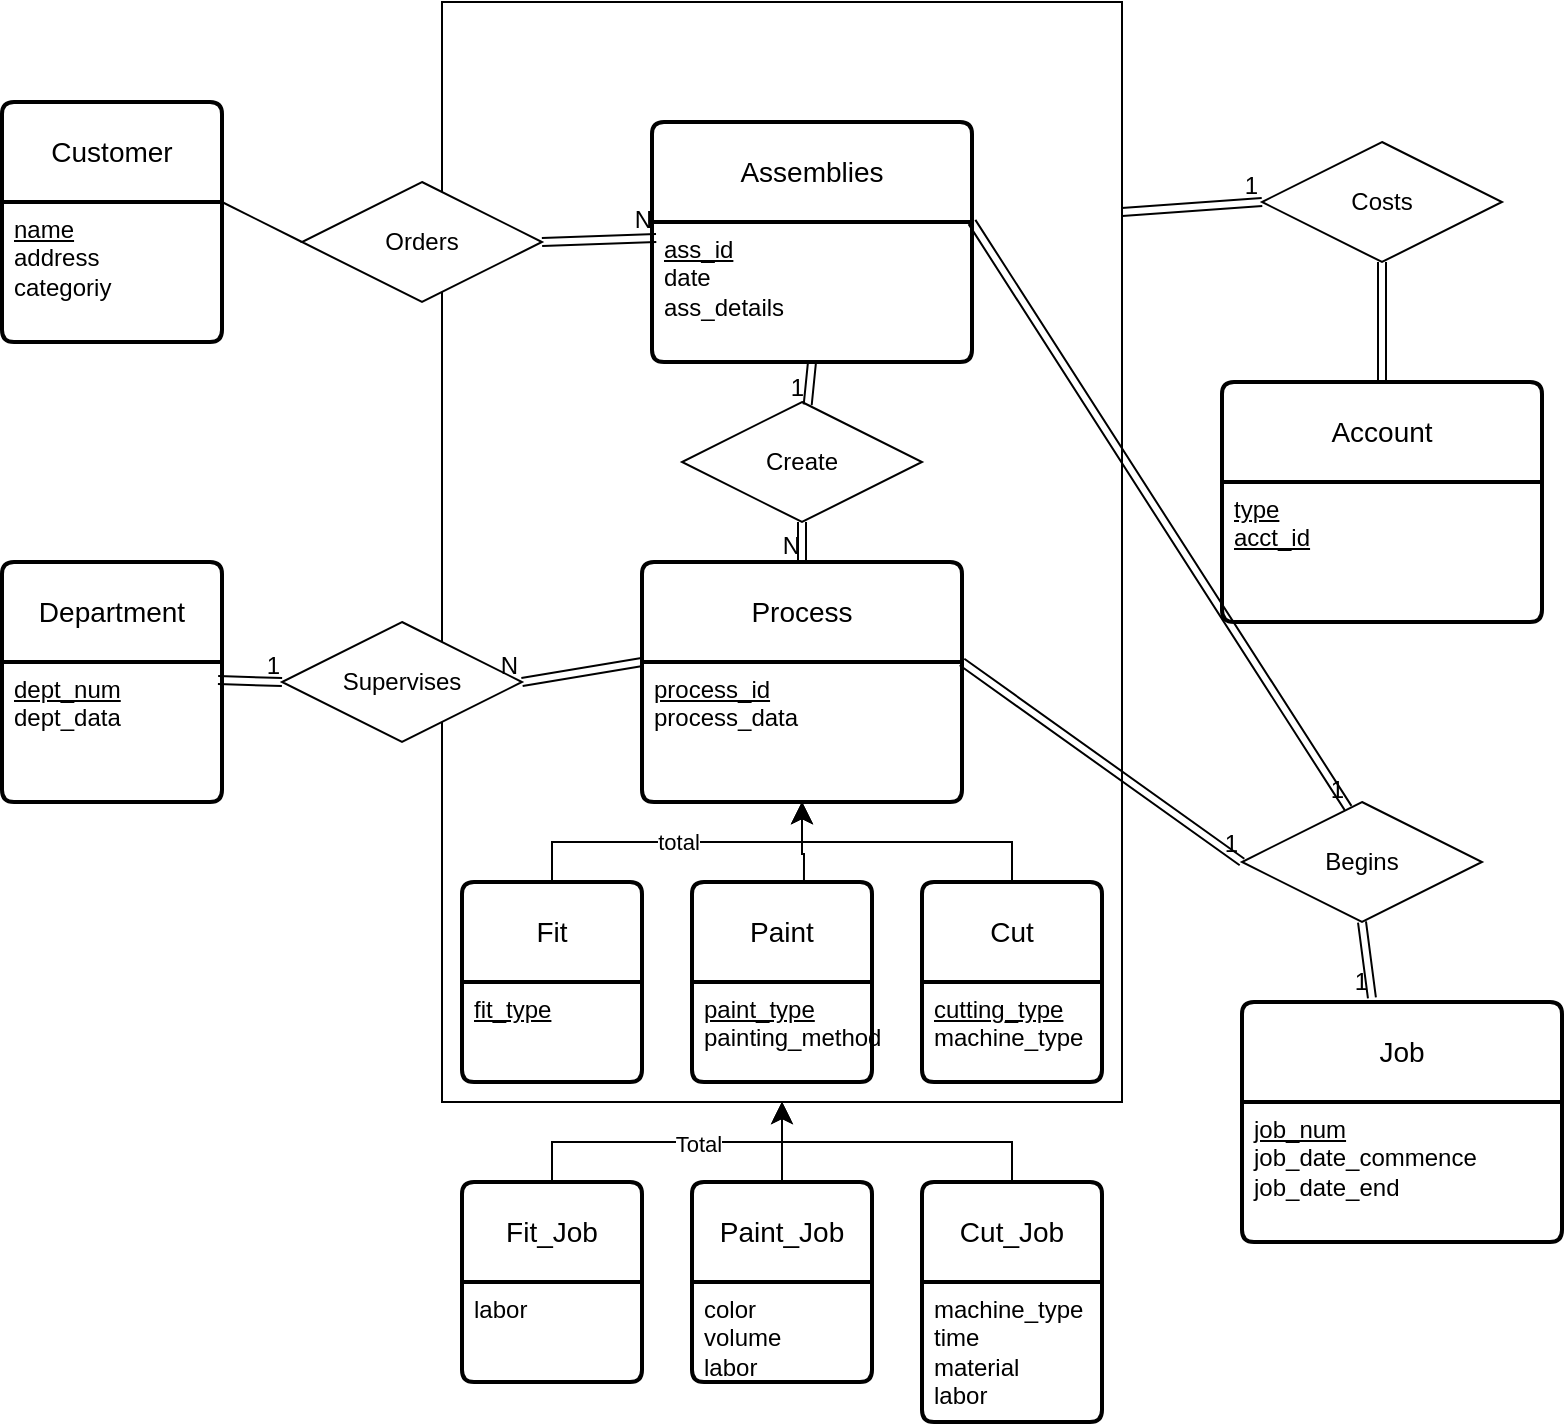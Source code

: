 <mxfile version="21.8.2" type="github">
  <diagram id="R2lEEEUBdFMjLlhIrx00" name="Page-1">
    <mxGraphModel dx="954" dy="602" grid="1" gridSize="10" guides="1" tooltips="1" connect="1" arrows="1" fold="1" page="1" pageScale="1" pageWidth="850" pageHeight="1100" math="0" shadow="0" extFonts="Permanent Marker^https://fonts.googleapis.com/css?family=Permanent+Marker">
      <root>
        <mxCell id="0" />
        <mxCell id="1" parent="0" />
        <mxCell id="Q9FifGHWBsW8M5NocKsP-16" value="" style="rounded=0;whiteSpace=wrap;html=1;" parent="1" vertex="1">
          <mxGeometry x="240" y="190" width="340" height="550" as="geometry" />
        </mxCell>
        <mxCell id="Q9FifGHWBsW8M5NocKsP-2" value="Assemblies" style="swimlane;childLayout=stackLayout;horizontal=1;startSize=50;horizontalStack=0;rounded=1;fontSize=14;fontStyle=0;strokeWidth=2;resizeParent=0;resizeLast=1;shadow=0;dashed=0;align=center;arcSize=4;whiteSpace=wrap;html=1;" parent="1" vertex="1">
          <mxGeometry x="345" y="250" width="160" height="120" as="geometry" />
        </mxCell>
        <mxCell id="Q9FifGHWBsW8M5NocKsP-3" value="&lt;div&gt;&lt;u&gt;ass_id&lt;/u&gt;&lt;/div&gt;&lt;div&gt;date&lt;u&gt;&lt;br&gt;&lt;/u&gt;&lt;/div&gt;&lt;div&gt;ass_details&lt;br&gt;&lt;/div&gt;" style="align=left;strokeColor=none;fillColor=none;spacingLeft=4;fontSize=12;verticalAlign=top;resizable=0;rotatable=0;part=1;html=1;" parent="Q9FifGHWBsW8M5NocKsP-2" vertex="1">
          <mxGeometry y="50" width="160" height="70" as="geometry" />
        </mxCell>
        <mxCell id="Q9FifGHWBsW8M5NocKsP-5" value="Create" style="shape=rhombus;perimeter=rhombusPerimeter;whiteSpace=wrap;html=1;align=center;" parent="1" vertex="1">
          <mxGeometry x="360" y="390" width="120" height="60" as="geometry" />
        </mxCell>
        <mxCell id="Q9FifGHWBsW8M5NocKsP-6" value="Process" style="swimlane;childLayout=stackLayout;horizontal=1;startSize=50;horizontalStack=0;rounded=1;fontSize=14;fontStyle=0;strokeWidth=2;resizeParent=0;resizeLast=1;shadow=0;dashed=0;align=center;arcSize=4;whiteSpace=wrap;html=1;" parent="1" vertex="1">
          <mxGeometry x="340" y="470" width="160" height="120" as="geometry" />
        </mxCell>
        <mxCell id="Q9FifGHWBsW8M5NocKsP-7" value="&lt;div&gt;&lt;u&gt;process_id&lt;/u&gt;&lt;/div&gt;&lt;div&gt;process_data&lt;br&gt;&lt;/div&gt;" style="align=left;strokeColor=none;fillColor=none;spacingLeft=4;fontSize=12;verticalAlign=top;resizable=0;rotatable=0;part=1;html=1;" parent="Q9FifGHWBsW8M5NocKsP-6" vertex="1">
          <mxGeometry y="50" width="160" height="70" as="geometry" />
        </mxCell>
        <mxCell id="Q9FifGHWBsW8M5NocKsP-11" value="" style="shape=link;html=1;rounded=0;exitX=0.5;exitY=1;exitDx=0;exitDy=0;entryX=0.5;entryY=0;entryDx=0;entryDy=0;" parent="1" source="Q9FifGHWBsW8M5NocKsP-5" target="Q9FifGHWBsW8M5NocKsP-6" edge="1">
          <mxGeometry relative="1" as="geometry">
            <mxPoint x="340" y="400" as="sourcePoint" />
            <mxPoint x="500" y="400" as="targetPoint" />
          </mxGeometry>
        </mxCell>
        <mxCell id="Q9FifGHWBsW8M5NocKsP-12" value="N" style="resizable=0;html=1;whiteSpace=wrap;align=right;verticalAlign=bottom;" parent="Q9FifGHWBsW8M5NocKsP-11" connectable="0" vertex="1">
          <mxGeometry x="1" relative="1" as="geometry" />
        </mxCell>
        <mxCell id="Q9FifGHWBsW8M5NocKsP-13" value="" style="shape=link;html=1;rounded=0;exitX=0.5;exitY=1;exitDx=0;exitDy=0;" parent="1" source="Q9FifGHWBsW8M5NocKsP-2" target="Q9FifGHWBsW8M5NocKsP-5" edge="1">
          <mxGeometry relative="1" as="geometry">
            <mxPoint x="340" y="400" as="sourcePoint" />
            <mxPoint x="500" y="400" as="targetPoint" />
          </mxGeometry>
        </mxCell>
        <mxCell id="Q9FifGHWBsW8M5NocKsP-14" value="1" style="resizable=0;html=1;whiteSpace=wrap;align=right;verticalAlign=bottom;" parent="Q9FifGHWBsW8M5NocKsP-13" connectable="0" vertex="1">
          <mxGeometry x="1" relative="1" as="geometry" />
        </mxCell>
        <mxCell id="Q9FifGHWBsW8M5NocKsP-18" value="Fit" style="swimlane;childLayout=stackLayout;horizontal=1;startSize=50;horizontalStack=0;rounded=1;fontSize=14;fontStyle=0;strokeWidth=2;resizeParent=0;resizeLast=1;shadow=0;dashed=0;align=center;arcSize=4;whiteSpace=wrap;html=1;" parent="1" vertex="1">
          <mxGeometry x="250" y="630" width="90" height="100" as="geometry" />
        </mxCell>
        <mxCell id="Q9FifGHWBsW8M5NocKsP-19" value="&lt;u&gt;fit_type&lt;/u&gt;" style="align=left;strokeColor=none;fillColor=none;spacingLeft=4;fontSize=12;verticalAlign=top;resizable=0;rotatable=0;part=1;html=1;" parent="Q9FifGHWBsW8M5NocKsP-18" vertex="1">
          <mxGeometry y="50" width="90" height="50" as="geometry" />
        </mxCell>
        <mxCell id="Q9FifGHWBsW8M5NocKsP-20" value="Paint" style="swimlane;childLayout=stackLayout;horizontal=1;startSize=50;horizontalStack=0;rounded=1;fontSize=14;fontStyle=0;strokeWidth=2;resizeParent=0;resizeLast=1;shadow=0;dashed=0;align=center;arcSize=4;whiteSpace=wrap;html=1;" parent="1" vertex="1">
          <mxGeometry x="365" y="630" width="90" height="100" as="geometry" />
        </mxCell>
        <mxCell id="Q9FifGHWBsW8M5NocKsP-21" value="&lt;div&gt;&lt;u&gt;paint_type&lt;/u&gt;&lt;/div&gt;&lt;div&gt;painting_method&lt;br&gt;&lt;/div&gt;" style="align=left;strokeColor=none;fillColor=none;spacingLeft=4;fontSize=12;verticalAlign=top;resizable=0;rotatable=0;part=1;html=1;" parent="Q9FifGHWBsW8M5NocKsP-20" vertex="1">
          <mxGeometry y="50" width="90" height="50" as="geometry" />
        </mxCell>
        <mxCell id="Q9FifGHWBsW8M5NocKsP-22" value="Cut" style="swimlane;childLayout=stackLayout;horizontal=1;startSize=50;horizontalStack=0;rounded=1;fontSize=14;fontStyle=0;strokeWidth=2;resizeParent=0;resizeLast=1;shadow=0;dashed=0;align=center;arcSize=4;whiteSpace=wrap;html=1;" parent="1" vertex="1">
          <mxGeometry x="480" y="630" width="90" height="100" as="geometry" />
        </mxCell>
        <mxCell id="Q9FifGHWBsW8M5NocKsP-23" value="&lt;div&gt;&lt;u&gt;cutting_type&lt;/u&gt;&lt;/div&gt;&lt;div&gt;machine_type&lt;br&gt;&lt;/div&gt;" style="align=left;strokeColor=none;fillColor=none;spacingLeft=4;fontSize=12;verticalAlign=top;resizable=0;rotatable=0;part=1;html=1;" parent="Q9FifGHWBsW8M5NocKsP-22" vertex="1">
          <mxGeometry y="50" width="90" height="50" as="geometry" />
        </mxCell>
        <mxCell id="Q9FifGHWBsW8M5NocKsP-25" value="&lt;div&gt;total&lt;/div&gt;" style="edgeStyle=segmentEdgeStyle;endArrow=classic;html=1;curved=0;rounded=0;endSize=8;startSize=8;exitX=0.5;exitY=0;exitDx=0;exitDy=0;entryX=0.5;entryY=1;entryDx=0;entryDy=0;" parent="1" source="Q9FifGHWBsW8M5NocKsP-18" target="Q9FifGHWBsW8M5NocKsP-7" edge="1">
          <mxGeometry width="50" height="50" relative="1" as="geometry">
            <mxPoint x="400" y="420" as="sourcePoint" />
            <mxPoint x="450" y="370" as="targetPoint" />
            <Array as="points">
              <mxPoint x="295" y="610" />
              <mxPoint x="420" y="610" />
            </Array>
          </mxGeometry>
        </mxCell>
        <mxCell id="Q9FifGHWBsW8M5NocKsP-26" value="" style="edgeStyle=segmentEdgeStyle;endArrow=classic;html=1;curved=0;rounded=0;endSize=8;startSize=8;exitX=0.622;exitY=0.01;exitDx=0;exitDy=0;exitPerimeter=0;entryX=0.5;entryY=1;entryDx=0;entryDy=0;" parent="1" source="Q9FifGHWBsW8M5NocKsP-20" target="Q9FifGHWBsW8M5NocKsP-7" edge="1">
          <mxGeometry width="50" height="50" relative="1" as="geometry">
            <mxPoint x="400" y="420" as="sourcePoint" />
            <mxPoint x="420" y="600" as="targetPoint" />
            <Array as="points">
              <mxPoint x="421" y="616" />
              <mxPoint x="420" y="616" />
            </Array>
          </mxGeometry>
        </mxCell>
        <mxCell id="Q9FifGHWBsW8M5NocKsP-27" value="" style="edgeStyle=segmentEdgeStyle;endArrow=classic;html=1;curved=0;rounded=0;endSize=8;startSize=8;entryX=0.5;entryY=1;entryDx=0;entryDy=0;exitX=0.5;exitY=0;exitDx=0;exitDy=0;" parent="1" source="Q9FifGHWBsW8M5NocKsP-22" target="Q9FifGHWBsW8M5NocKsP-7" edge="1">
          <mxGeometry width="50" height="50" relative="1" as="geometry">
            <mxPoint x="400" y="420" as="sourcePoint" />
            <mxPoint x="450" y="370" as="targetPoint" />
            <Array as="points">
              <mxPoint x="525" y="610" />
              <mxPoint x="420" y="610" />
            </Array>
          </mxGeometry>
        </mxCell>
        <mxCell id="Q9FifGHWBsW8M5NocKsP-28" value="Department" style="swimlane;childLayout=stackLayout;horizontal=1;startSize=50;horizontalStack=0;rounded=1;fontSize=14;fontStyle=0;strokeWidth=2;resizeParent=0;resizeLast=1;shadow=0;dashed=0;align=center;arcSize=4;whiteSpace=wrap;html=1;" parent="1" vertex="1">
          <mxGeometry x="20" y="470" width="110" height="120" as="geometry" />
        </mxCell>
        <mxCell id="Q9FifGHWBsW8M5NocKsP-29" value="&lt;div&gt;&lt;u&gt;dept_num&lt;/u&gt;&lt;/div&gt;&lt;div&gt;dept_data&lt;br&gt;&lt;/div&gt;" style="align=left;strokeColor=none;fillColor=none;spacingLeft=4;fontSize=12;verticalAlign=top;resizable=0;rotatable=0;part=1;html=1;" parent="Q9FifGHWBsW8M5NocKsP-28" vertex="1">
          <mxGeometry y="50" width="110" height="70" as="geometry" />
        </mxCell>
        <mxCell id="Q9FifGHWBsW8M5NocKsP-31" value="Supervises" style="shape=rhombus;perimeter=rhombusPerimeter;whiteSpace=wrap;html=1;align=center;" parent="1" vertex="1">
          <mxGeometry x="160" y="500" width="120" height="60" as="geometry" />
        </mxCell>
        <mxCell id="Q9FifGHWBsW8M5NocKsP-32" value="" style="shape=link;html=1;rounded=0;exitX=0.982;exitY=0.129;exitDx=0;exitDy=0;exitPerimeter=0;entryX=0;entryY=0.5;entryDx=0;entryDy=0;" parent="1" source="Q9FifGHWBsW8M5NocKsP-29" target="Q9FifGHWBsW8M5NocKsP-31" edge="1">
          <mxGeometry relative="1" as="geometry">
            <mxPoint x="340" y="430" as="sourcePoint" />
            <mxPoint x="500" y="430" as="targetPoint" />
          </mxGeometry>
        </mxCell>
        <mxCell id="Q9FifGHWBsW8M5NocKsP-33" value="1" style="resizable=0;html=1;whiteSpace=wrap;align=right;verticalAlign=bottom;" parent="Q9FifGHWBsW8M5NocKsP-32" connectable="0" vertex="1">
          <mxGeometry x="1" relative="1" as="geometry" />
        </mxCell>
        <mxCell id="Q9FifGHWBsW8M5NocKsP-34" value="" style="shape=link;html=1;rounded=0;entryX=1;entryY=0.5;entryDx=0;entryDy=0;exitX=0;exitY=0;exitDx=0;exitDy=0;" parent="1" source="Q9FifGHWBsW8M5NocKsP-7" target="Q9FifGHWBsW8M5NocKsP-31" edge="1">
          <mxGeometry relative="1" as="geometry">
            <mxPoint x="340" y="430" as="sourcePoint" />
            <mxPoint x="500" y="430" as="targetPoint" />
          </mxGeometry>
        </mxCell>
        <mxCell id="Q9FifGHWBsW8M5NocKsP-35" value="N" style="resizable=0;html=1;whiteSpace=wrap;align=right;verticalAlign=bottom;" parent="Q9FifGHWBsW8M5NocKsP-34" connectable="0" vertex="1">
          <mxGeometry x="1" relative="1" as="geometry" />
        </mxCell>
        <mxCell id="Q9FifGHWBsW8M5NocKsP-36" value="Customer" style="swimlane;childLayout=stackLayout;horizontal=1;startSize=50;horizontalStack=0;rounded=1;fontSize=14;fontStyle=0;strokeWidth=2;resizeParent=0;resizeLast=1;shadow=0;dashed=0;align=center;arcSize=4;whiteSpace=wrap;html=1;" parent="1" vertex="1">
          <mxGeometry x="20" y="240" width="110" height="120" as="geometry" />
        </mxCell>
        <mxCell id="Q9FifGHWBsW8M5NocKsP-37" value="&lt;div&gt;&lt;u&gt;name&lt;/u&gt;&lt;/div&gt;&lt;div&gt;address&lt;/div&gt;&lt;div&gt;categoriy&lt;br&gt;&lt;/div&gt;" style="align=left;strokeColor=none;fillColor=none;spacingLeft=4;fontSize=12;verticalAlign=top;resizable=0;rotatable=0;part=1;html=1;" parent="Q9FifGHWBsW8M5NocKsP-36" vertex="1">
          <mxGeometry y="50" width="110" height="70" as="geometry" />
        </mxCell>
        <mxCell id="Q9FifGHWBsW8M5NocKsP-38" value="Orders" style="shape=rhombus;perimeter=rhombusPerimeter;whiteSpace=wrap;html=1;align=center;" parent="1" vertex="1">
          <mxGeometry x="170" y="280" width="120" height="60" as="geometry" />
        </mxCell>
        <mxCell id="Q9FifGHWBsW8M5NocKsP-39" value="" style="endArrow=none;html=1;rounded=0;exitX=1;exitY=0;exitDx=0;exitDy=0;entryX=0;entryY=0.5;entryDx=0;entryDy=0;" parent="1" source="Q9FifGHWBsW8M5NocKsP-37" target="Q9FifGHWBsW8M5NocKsP-38" edge="1">
          <mxGeometry relative="1" as="geometry">
            <mxPoint x="340" y="400" as="sourcePoint" />
            <mxPoint x="500" y="400" as="targetPoint" />
          </mxGeometry>
        </mxCell>
        <mxCell id="Q9FifGHWBsW8M5NocKsP-40" value="" style="shape=link;html=1;rounded=0;exitX=1;exitY=0.5;exitDx=0;exitDy=0;entryX=0.013;entryY=0.114;entryDx=0;entryDy=0;entryPerimeter=0;" parent="1" source="Q9FifGHWBsW8M5NocKsP-38" target="Q9FifGHWBsW8M5NocKsP-3" edge="1">
          <mxGeometry relative="1" as="geometry">
            <mxPoint x="340" y="400" as="sourcePoint" />
            <mxPoint x="500" y="400" as="targetPoint" />
          </mxGeometry>
        </mxCell>
        <mxCell id="Q9FifGHWBsW8M5NocKsP-41" value="N" style="resizable=0;html=1;whiteSpace=wrap;align=right;verticalAlign=bottom;" parent="Q9FifGHWBsW8M5NocKsP-40" connectable="0" vertex="1">
          <mxGeometry x="1" relative="1" as="geometry" />
        </mxCell>
        <mxCell id="Q9FifGHWBsW8M5NocKsP-47" value="Costs" style="shape=rhombus;perimeter=rhombusPerimeter;whiteSpace=wrap;html=1;align=center;" parent="1" vertex="1">
          <mxGeometry x="650" y="260" width="120" height="60" as="geometry" />
        </mxCell>
        <mxCell id="Q9FifGHWBsW8M5NocKsP-58" value="" style="shape=link;html=1;rounded=0;exitX=1;exitY=0.191;exitDx=0;exitDy=0;exitPerimeter=0;entryX=0;entryY=0.5;entryDx=0;entryDy=0;" parent="1" source="Q9FifGHWBsW8M5NocKsP-16" target="Q9FifGHWBsW8M5NocKsP-47" edge="1">
          <mxGeometry relative="1" as="geometry">
            <mxPoint x="340" y="490" as="sourcePoint" />
            <mxPoint x="500" y="490" as="targetPoint" />
          </mxGeometry>
        </mxCell>
        <mxCell id="Q9FifGHWBsW8M5NocKsP-59" value="1" style="resizable=0;html=1;whiteSpace=wrap;align=right;verticalAlign=bottom;" parent="Q9FifGHWBsW8M5NocKsP-58" connectable="0" vertex="1">
          <mxGeometry x="1" relative="1" as="geometry" />
        </mxCell>
        <mxCell id="WgrpGjysJXIXd2dVyWAo-1" value="Paint_Job" style="swimlane;childLayout=stackLayout;horizontal=1;startSize=50;horizontalStack=0;rounded=1;fontSize=14;fontStyle=0;strokeWidth=2;resizeParent=0;resizeLast=1;shadow=0;dashed=0;align=center;arcSize=4;whiteSpace=wrap;html=1;" parent="1" vertex="1">
          <mxGeometry x="365" y="780" width="90" height="100" as="geometry" />
        </mxCell>
        <mxCell id="WgrpGjysJXIXd2dVyWAo-2" value="&lt;div&gt;color&lt;/div&gt;&lt;div&gt;volume&lt;/div&gt;&lt;div&gt;labor&lt;br&gt;&lt;/div&gt;" style="align=left;strokeColor=none;fillColor=none;spacingLeft=4;fontSize=12;verticalAlign=top;resizable=0;rotatable=0;part=1;html=1;" parent="WgrpGjysJXIXd2dVyWAo-1" vertex="1">
          <mxGeometry y="50" width="90" height="50" as="geometry" />
        </mxCell>
        <mxCell id="WgrpGjysJXIXd2dVyWAo-4" value="Cut_Job" style="swimlane;childLayout=stackLayout;horizontal=1;startSize=50;horizontalStack=0;rounded=1;fontSize=14;fontStyle=0;strokeWidth=2;resizeParent=0;resizeLast=1;shadow=0;dashed=0;align=center;arcSize=4;whiteSpace=wrap;html=1;" parent="1" vertex="1">
          <mxGeometry x="480" y="780" width="90" height="120" as="geometry" />
        </mxCell>
        <mxCell id="WgrpGjysJXIXd2dVyWAo-5" value="&lt;div&gt;machine_type&lt;/div&gt;&lt;div&gt;time&lt;/div&gt;&lt;div&gt;material&lt;/div&gt;&lt;div&gt;labor&lt;br&gt;&lt;/div&gt;" style="align=left;strokeColor=none;fillColor=none;spacingLeft=4;fontSize=12;verticalAlign=top;resizable=0;rotatable=0;part=1;html=1;" parent="WgrpGjysJXIXd2dVyWAo-4" vertex="1">
          <mxGeometry y="50" width="90" height="70" as="geometry" />
        </mxCell>
        <mxCell id="WgrpGjysJXIXd2dVyWAo-6" value="Fit_Job" style="swimlane;childLayout=stackLayout;horizontal=1;startSize=50;horizontalStack=0;rounded=1;fontSize=14;fontStyle=0;strokeWidth=2;resizeParent=0;resizeLast=1;shadow=0;dashed=0;align=center;arcSize=4;whiteSpace=wrap;html=1;" parent="1" vertex="1">
          <mxGeometry x="250" y="780" width="90" height="100" as="geometry" />
        </mxCell>
        <mxCell id="WgrpGjysJXIXd2dVyWAo-7" value="labor" style="align=left;strokeColor=none;fillColor=none;spacingLeft=4;fontSize=12;verticalAlign=top;resizable=0;rotatable=0;part=1;html=1;" parent="WgrpGjysJXIXd2dVyWAo-6" vertex="1">
          <mxGeometry y="50" width="90" height="50" as="geometry" />
        </mxCell>
        <mxCell id="WgrpGjysJXIXd2dVyWAo-12" value="" style="edgeStyle=elbowEdgeStyle;elbow=vertical;endArrow=classic;html=1;curved=0;rounded=0;endSize=8;startSize=8;exitX=0.5;exitY=0;exitDx=0;exitDy=0;entryX=0.5;entryY=1;entryDx=0;entryDy=0;" parent="1" source="WgrpGjysJXIXd2dVyWAo-6" target="Q9FifGHWBsW8M5NocKsP-16" edge="1">
          <mxGeometry width="50" height="50" relative="1" as="geometry">
            <mxPoint x="410" y="690" as="sourcePoint" />
            <mxPoint x="460" y="640" as="targetPoint" />
          </mxGeometry>
        </mxCell>
        <mxCell id="WgrpGjysJXIXd2dVyWAo-15" value="Total" style="edgeLabel;html=1;align=center;verticalAlign=middle;resizable=0;points=[];" parent="WgrpGjysJXIXd2dVyWAo-12" vertex="1" connectable="0">
          <mxGeometry x="0.2" y="-1" relative="1" as="geometry">
            <mxPoint as="offset" />
          </mxGeometry>
        </mxCell>
        <mxCell id="WgrpGjysJXIXd2dVyWAo-13" value="" style="edgeStyle=elbowEdgeStyle;elbow=vertical;endArrow=classic;html=1;curved=0;rounded=0;endSize=8;startSize=8;exitX=0.5;exitY=0;exitDx=0;exitDy=0;entryX=0.5;entryY=1;entryDx=0;entryDy=0;" parent="1" source="WgrpGjysJXIXd2dVyWAo-4" target="Q9FifGHWBsW8M5NocKsP-16" edge="1">
          <mxGeometry width="50" height="50" relative="1" as="geometry">
            <mxPoint x="410" y="690" as="sourcePoint" />
            <mxPoint x="460" y="640" as="targetPoint" />
          </mxGeometry>
        </mxCell>
        <mxCell id="WgrpGjysJXIXd2dVyWAo-14" value="" style="endArrow=classic;html=1;rounded=0;exitX=0.5;exitY=0;exitDx=0;exitDy=0;entryX=0.5;entryY=1;entryDx=0;entryDy=0;" parent="1" source="WgrpGjysJXIXd2dVyWAo-1" target="Q9FifGHWBsW8M5NocKsP-16" edge="1">
          <mxGeometry width="50" height="50" relative="1" as="geometry">
            <mxPoint x="410" y="690" as="sourcePoint" />
            <mxPoint x="460" y="640" as="targetPoint" />
          </mxGeometry>
        </mxCell>
        <mxCell id="JxGnZnn04dKT_V_FU_B4-5" value="Job" style="swimlane;childLayout=stackLayout;horizontal=1;startSize=50;horizontalStack=0;rounded=1;fontSize=14;fontStyle=0;strokeWidth=2;resizeParent=0;resizeLast=1;shadow=0;dashed=0;align=center;arcSize=4;whiteSpace=wrap;html=1;" vertex="1" parent="1">
          <mxGeometry x="640" y="690" width="160" height="120" as="geometry" />
        </mxCell>
        <mxCell id="JxGnZnn04dKT_V_FU_B4-6" value="&lt;div&gt;&lt;u&gt;job_num&lt;br&gt;&lt;/u&gt;&lt;/div&gt;&lt;div&gt;job_date_commence&lt;u&gt;&lt;br&gt;&lt;/u&gt;&lt;div&gt;job_date_end&lt;/div&gt;&lt;/div&gt;" style="align=left;strokeColor=none;fillColor=none;spacingLeft=4;fontSize=12;verticalAlign=top;resizable=0;rotatable=0;part=1;html=1;" vertex="1" parent="JxGnZnn04dKT_V_FU_B4-5">
          <mxGeometry y="50" width="160" height="70" as="geometry" />
        </mxCell>
        <mxCell id="JxGnZnn04dKT_V_FU_B4-7" value="Begins" style="shape=rhombus;perimeter=rhombusPerimeter;whiteSpace=wrap;html=1;align=center;" vertex="1" parent="1">
          <mxGeometry x="640" y="590" width="120" height="60" as="geometry" />
        </mxCell>
        <mxCell id="JxGnZnn04dKT_V_FU_B4-8" value="" style="shape=link;html=1;rounded=0;entryX=0;entryY=0.5;entryDx=0;entryDy=0;exitX=1;exitY=0;exitDx=0;exitDy=0;" edge="1" parent="1" source="Q9FifGHWBsW8M5NocKsP-7" target="JxGnZnn04dKT_V_FU_B4-7">
          <mxGeometry relative="1" as="geometry">
            <mxPoint x="340" y="550" as="sourcePoint" />
            <mxPoint x="500" y="550" as="targetPoint" />
          </mxGeometry>
        </mxCell>
        <mxCell id="JxGnZnn04dKT_V_FU_B4-9" value="1" style="resizable=0;html=1;whiteSpace=wrap;align=right;verticalAlign=bottom;" connectable="0" vertex="1" parent="JxGnZnn04dKT_V_FU_B4-8">
          <mxGeometry x="1" relative="1" as="geometry" />
        </mxCell>
        <mxCell id="JxGnZnn04dKT_V_FU_B4-10" value="" style="shape=link;html=1;rounded=0;exitX=1;exitY=0;exitDx=0;exitDy=0;entryX=0.442;entryY=0.05;entryDx=0;entryDy=0;entryPerimeter=0;" edge="1" parent="1" source="Q9FifGHWBsW8M5NocKsP-3" target="JxGnZnn04dKT_V_FU_B4-7">
          <mxGeometry relative="1" as="geometry">
            <mxPoint x="340" y="550" as="sourcePoint" />
            <mxPoint x="500" y="550" as="targetPoint" />
          </mxGeometry>
        </mxCell>
        <mxCell id="JxGnZnn04dKT_V_FU_B4-11" value="1" style="resizable=0;html=1;whiteSpace=wrap;align=right;verticalAlign=bottom;" connectable="0" vertex="1" parent="JxGnZnn04dKT_V_FU_B4-10">
          <mxGeometry x="1" relative="1" as="geometry" />
        </mxCell>
        <mxCell id="JxGnZnn04dKT_V_FU_B4-12" value="" style="shape=link;html=1;rounded=0;exitX=0.5;exitY=1;exitDx=0;exitDy=0;entryX=0.5;entryY=0;entryDx=0;entryDy=0;" edge="1" parent="1" source="Q9FifGHWBsW8M5NocKsP-47" target="Q9FifGHWBsW8M5NocKsP-55">
          <mxGeometry relative="1" as="geometry">
            <mxPoint x="710" y="320" as="sourcePoint" />
            <mxPoint x="710" y="410" as="targetPoint" />
          </mxGeometry>
        </mxCell>
        <mxCell id="Q9FifGHWBsW8M5NocKsP-55" value="Account" style="swimlane;childLayout=stackLayout;horizontal=1;startSize=50;horizontalStack=0;rounded=1;fontSize=14;fontStyle=0;strokeWidth=2;resizeParent=0;resizeLast=1;shadow=0;dashed=0;align=center;arcSize=4;whiteSpace=wrap;html=1;" parent="1" vertex="1">
          <mxGeometry x="630" y="380" width="160" height="120" as="geometry" />
        </mxCell>
        <mxCell id="Q9FifGHWBsW8M5NocKsP-56" value="&lt;div&gt;&lt;u&gt;type&lt;/u&gt;&lt;/div&gt;&lt;div&gt;&lt;u&gt;acct_id&lt;br&gt;&lt;/u&gt;&lt;/div&gt;" style="align=left;strokeColor=none;fillColor=none;spacingLeft=4;fontSize=12;verticalAlign=top;resizable=0;rotatable=0;part=1;html=1;" parent="Q9FifGHWBsW8M5NocKsP-55" vertex="1">
          <mxGeometry y="50" width="160" height="70" as="geometry" />
        </mxCell>
        <mxCell id="JxGnZnn04dKT_V_FU_B4-14" value="" style="shape=link;html=1;rounded=0;exitX=0.5;exitY=1;exitDx=0;exitDy=0;entryX=0.406;entryY=-0.017;entryDx=0;entryDy=0;entryPerimeter=0;" edge="1" parent="1" source="JxGnZnn04dKT_V_FU_B4-7" target="JxGnZnn04dKT_V_FU_B4-5">
          <mxGeometry relative="1" as="geometry">
            <mxPoint x="340" y="550" as="sourcePoint" />
            <mxPoint x="500" y="550" as="targetPoint" />
          </mxGeometry>
        </mxCell>
        <mxCell id="JxGnZnn04dKT_V_FU_B4-15" value="1" style="resizable=0;html=1;whiteSpace=wrap;align=right;verticalAlign=bottom;" connectable="0" vertex="1" parent="JxGnZnn04dKT_V_FU_B4-14">
          <mxGeometry x="1" relative="1" as="geometry" />
        </mxCell>
      </root>
    </mxGraphModel>
  </diagram>
</mxfile>
